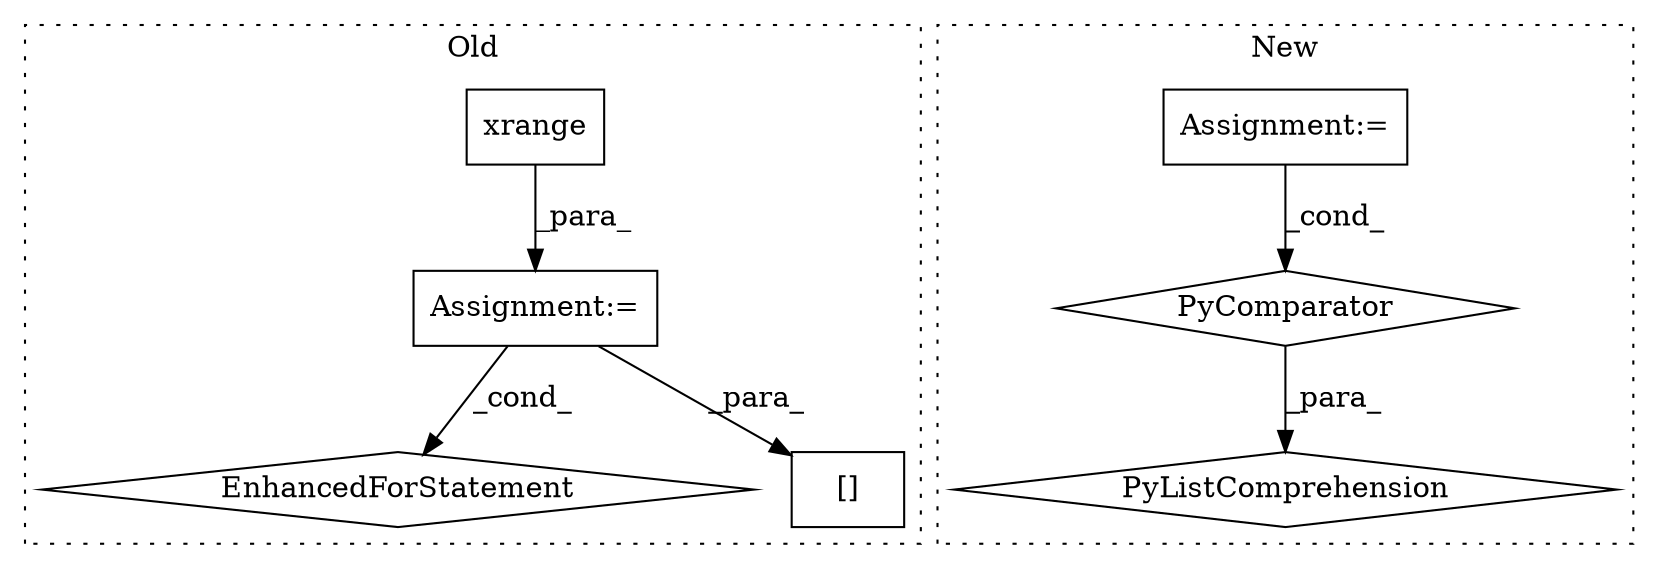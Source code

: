 digraph G {
subgraph cluster0 {
1 [label="xrange" a="32" s="1804,1819" l="7,1" shape="box"];
4 [label="Assignment:=" a="7" s="1743,1820" l="53,2" shape="box"];
6 [label="EnhancedForStatement" a="70" s="1743,1820" l="53,2" shape="diamond"];
7 [label="[]" a="2" s="1844,1851" l="6,1" shape="box"];
label = "Old";
style="dotted";
}
subgraph cluster1 {
2 [label="PyListComprehension" a="109" s="1563" l="148" shape="diamond"];
3 [label="Assignment:=" a="7" s="1636" l="67" shape="box"];
5 [label="PyComparator" a="113" s="1636" l="67" shape="diamond"];
label = "New";
style="dotted";
}
1 -> 4 [label="_para_"];
3 -> 5 [label="_cond_"];
4 -> 6 [label="_cond_"];
4 -> 7 [label="_para_"];
5 -> 2 [label="_para_"];
}